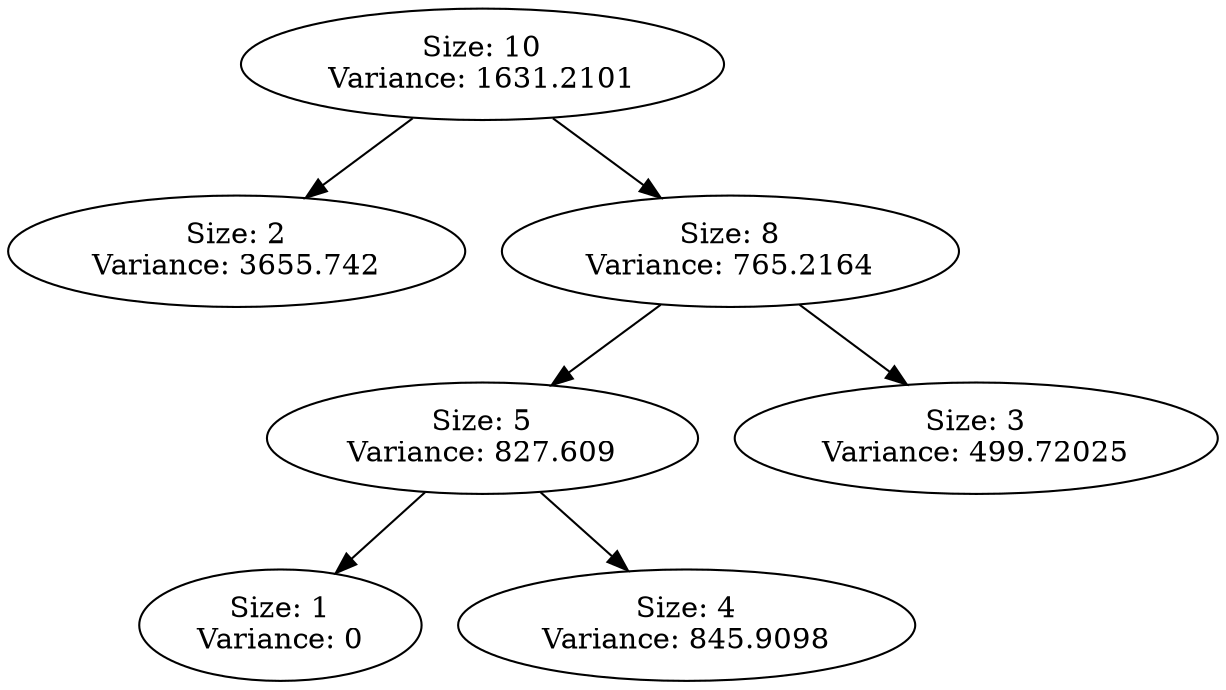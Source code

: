 DIGRAPH G {
"Size: 10\nVariance: 1631.2101" -> "Size: 2\nVariance: 3655.742" L=0;
"Size: 10\nVariance: 1631.2101" -> "Size: 8\nVariance: 765.2164" L=0;
"Size: 8\nVariance: 765.2164" -> "Size: 5\nVariance: 827.609" L=1;
"Size: 8\nVariance: 765.2164" -> "Size: 3\nVariance: 499.72025" L=1;
"Size: 5\nVariance: 827.609" -> "Size: 1\nVariance: 0" L=2;
"Size: 5\nVariance: 827.609" -> "Size: 4\nVariance: 845.9098" L=2;
}

